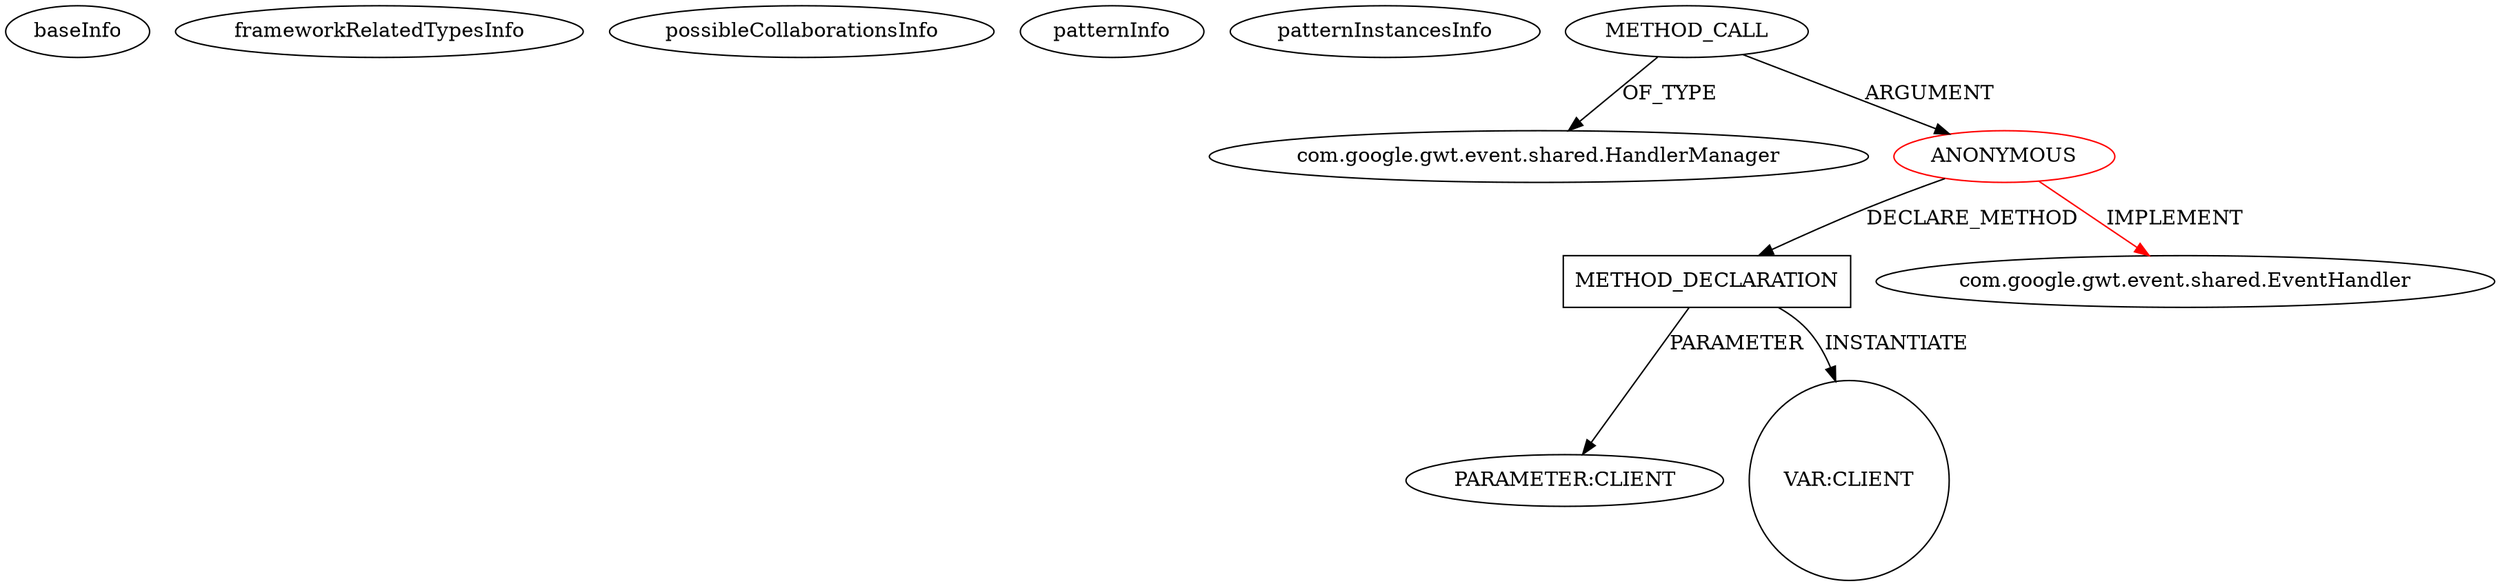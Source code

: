 digraph {
baseInfo[graphId=400,category="pattern",isAnonymous=true,possibleRelation=false]
frameworkRelatedTypesInfo[0="com.google.gwt.event.shared.EventHandler"]
possibleCollaborationsInfo[]
patternInfo[frequency=2.0,patternRootClient=0]
patternInstancesInfo[0="betacraft-RdpGwtClient~/betacraft-RdpGwtClient/RdpGwtClient-master/src/com/droidcloud/viewer/client/Rdp.java~void mainLoop(boolean[],int[])~845",1="betacraft-RdpGwtClient~/betacraft-RdpGwtClient/RdpGwtClient-master/src/com/droidcloud/viewer/client/MCS.java~void connect(java.lang.String,int,com.droidcloud.viewer.client.RdpPacket_Localised,com.droidcloud.viewer.client.Rdp)~844"]
3[label="com.google.gwt.event.shared.HandlerManager",vertexType="FRAMEWORK_CLASS_TYPE",isFrameworkType=false]
2[label="METHOD_CALL",vertexType="OUTSIDE_CALL",isFrameworkType=false]
0[label="ANONYMOUS",vertexType="ROOT_ANONYMOUS_DECLARATION",isFrameworkType=false,color=red]
4[label="METHOD_DECLARATION",vertexType="CLIENT_METHOD_DECLARATION",isFrameworkType=false,shape=box]
5[label="PARAMETER:CLIENT",vertexType="PARAMETER_DECLARATION",isFrameworkType=false]
1[label="com.google.gwt.event.shared.EventHandler",vertexType="FRAMEWORK_INTERFACE_TYPE",isFrameworkType=false]
38[label="VAR:CLIENT",vertexType="VARIABLE_EXPRESION",isFrameworkType=false,shape=circle]
2->0[label="ARGUMENT"]
0->1[label="IMPLEMENT",color=red]
4->5[label="PARAMETER"]
4->38[label="INSTANTIATE"]
0->4[label="DECLARE_METHOD"]
2->3[label="OF_TYPE"]
}
